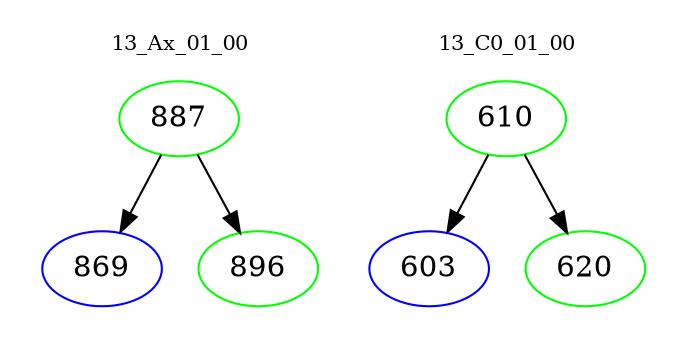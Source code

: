 digraph{
subgraph cluster_0 {
color = white
label = "13_Ax_01_00";
fontsize=10;
T0_887 [label="887", color="green"]
T0_887 -> T0_869 [color="black"]
T0_869 [label="869", color="blue"]
T0_887 -> T0_896 [color="black"]
T0_896 [label="896", color="green"]
}
subgraph cluster_1 {
color = white
label = "13_C0_01_00";
fontsize=10;
T1_610 [label="610", color="green"]
T1_610 -> T1_603 [color="black"]
T1_603 [label="603", color="blue"]
T1_610 -> T1_620 [color="black"]
T1_620 [label="620", color="green"]
}
}

